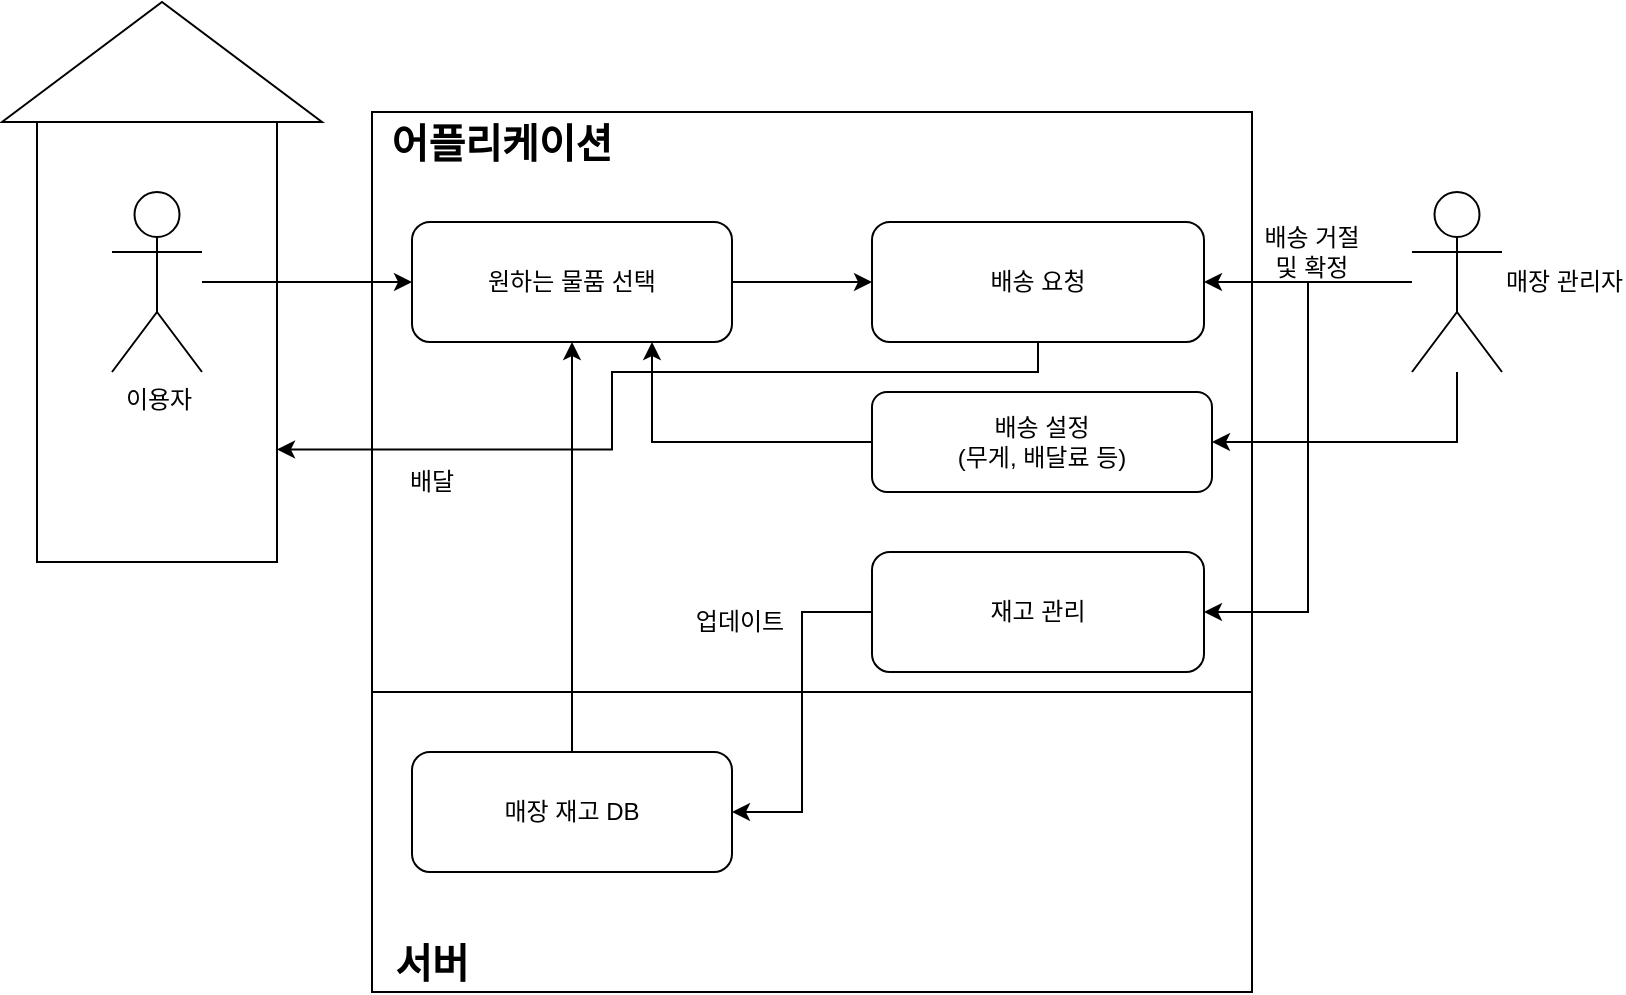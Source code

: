 <mxfile version="21.3.7" type="device">
  <diagram name="페이지-1" id="nNP0YyndLunDAq4LBipd">
    <mxGraphModel dx="1235" dy="684" grid="1" gridSize="10" guides="1" tooltips="1" connect="1" arrows="1" fold="1" page="1" pageScale="1" pageWidth="827" pageHeight="1169" math="0" shadow="0">
      <root>
        <mxCell id="0" />
        <mxCell id="1" parent="0" />
        <mxCell id="QQP8u670wKRUMt2climL-28" value="" style="rounded=0;whiteSpace=wrap;html=1;" vertex="1" parent="1">
          <mxGeometry x="32.5" y="160" width="120" height="225" as="geometry" />
        </mxCell>
        <mxCell id="QQP8u670wKRUMt2climL-5" value="" style="rounded=0;whiteSpace=wrap;html=1;" vertex="1" parent="1">
          <mxGeometry x="200" y="450" width="440" height="150" as="geometry" />
        </mxCell>
        <mxCell id="QQP8u670wKRUMt2climL-3" value="" style="rounded=0;whiteSpace=wrap;html=1;" vertex="1" parent="1">
          <mxGeometry x="200" y="160" width="440" height="290" as="geometry" />
        </mxCell>
        <mxCell id="QQP8u670wKRUMt2climL-16" style="edgeStyle=orthogonalEdgeStyle;rounded=0;orthogonalLoop=1;jettySize=auto;html=1;entryX=0;entryY=0.5;entryDx=0;entryDy=0;" edge="1" parent="1" source="QQP8u670wKRUMt2climL-1" target="QQP8u670wKRUMt2climL-15">
          <mxGeometry relative="1" as="geometry" />
        </mxCell>
        <mxCell id="QQP8u670wKRUMt2climL-1" value="이용자" style="shape=umlActor;verticalLabelPosition=bottom;verticalAlign=top;html=1;outlineConnect=0;" vertex="1" parent="1">
          <mxGeometry x="70" y="200" width="45" height="90" as="geometry" />
        </mxCell>
        <mxCell id="QQP8u670wKRUMt2climL-12" style="edgeStyle=orthogonalEdgeStyle;rounded=0;orthogonalLoop=1;jettySize=auto;html=1;entryX=1;entryY=0.5;entryDx=0;entryDy=0;" edge="1" parent="1" source="QQP8u670wKRUMt2climL-2" target="QQP8u670wKRUMt2climL-9">
          <mxGeometry relative="1" as="geometry" />
        </mxCell>
        <mxCell id="QQP8u670wKRUMt2climL-20" style="edgeStyle=orthogonalEdgeStyle;rounded=0;orthogonalLoop=1;jettySize=auto;html=1;entryX=1;entryY=0.5;entryDx=0;entryDy=0;" edge="1" parent="1" source="QQP8u670wKRUMt2climL-2" target="QQP8u670wKRUMt2climL-18">
          <mxGeometry relative="1" as="geometry" />
        </mxCell>
        <mxCell id="QQP8u670wKRUMt2climL-23" style="edgeStyle=orthogonalEdgeStyle;rounded=0;orthogonalLoop=1;jettySize=auto;html=1;entryX=1;entryY=0.5;entryDx=0;entryDy=0;" edge="1" parent="1" source="QQP8u670wKRUMt2climL-2" target="QQP8u670wKRUMt2climL-22">
          <mxGeometry relative="1" as="geometry">
            <Array as="points">
              <mxPoint x="743" y="325" />
            </Array>
          </mxGeometry>
        </mxCell>
        <mxCell id="QQP8u670wKRUMt2climL-2" value="매장 관리자" style="shape=umlActor;verticalLabelPosition=middle;verticalAlign=middle;html=1;outlineConnect=0;labelPosition=right;align=left;" vertex="1" parent="1">
          <mxGeometry x="720" y="200" width="45" height="90" as="geometry" />
        </mxCell>
        <mxCell id="QQP8u670wKRUMt2climL-4" value="어플리케이션" style="text;html=1;strokeColor=none;fillColor=none;align=center;verticalAlign=middle;whiteSpace=wrap;rounded=0;fontStyle=1;fontSize=20;" vertex="1" parent="1">
          <mxGeometry x="200" y="160" width="130" height="30" as="geometry" />
        </mxCell>
        <mxCell id="QQP8u670wKRUMt2climL-7" value="서버" style="text;html=1;strokeColor=none;fillColor=none;align=center;verticalAlign=middle;whiteSpace=wrap;rounded=0;fontStyle=1;fontSize=20;" vertex="1" parent="1">
          <mxGeometry x="200" y="570" width="60" height="30" as="geometry" />
        </mxCell>
        <mxCell id="QQP8u670wKRUMt2climL-17" style="edgeStyle=orthogonalEdgeStyle;rounded=0;orthogonalLoop=1;jettySize=auto;html=1;entryX=0.5;entryY=1;entryDx=0;entryDy=0;" edge="1" parent="1" source="QQP8u670wKRUMt2climL-8" target="QQP8u670wKRUMt2climL-15">
          <mxGeometry relative="1" as="geometry" />
        </mxCell>
        <mxCell id="QQP8u670wKRUMt2climL-8" value="매장 재고 DB" style="rounded=1;whiteSpace=wrap;html=1;" vertex="1" parent="1">
          <mxGeometry x="220" y="480" width="160" height="60" as="geometry" />
        </mxCell>
        <mxCell id="QQP8u670wKRUMt2climL-13" style="edgeStyle=orthogonalEdgeStyle;rounded=0;orthogonalLoop=1;jettySize=auto;html=1;entryX=1;entryY=0.5;entryDx=0;entryDy=0;" edge="1" parent="1" source="QQP8u670wKRUMt2climL-9" target="QQP8u670wKRUMt2climL-8">
          <mxGeometry relative="1" as="geometry" />
        </mxCell>
        <mxCell id="QQP8u670wKRUMt2climL-9" value="재고 관리" style="rounded=1;whiteSpace=wrap;html=1;" vertex="1" parent="1">
          <mxGeometry x="450" y="380" width="166" height="60" as="geometry" />
        </mxCell>
        <mxCell id="QQP8u670wKRUMt2climL-14" value="업데이트" style="text;html=1;strokeColor=none;fillColor=none;align=center;verticalAlign=middle;whiteSpace=wrap;rounded=0;" vertex="1" parent="1">
          <mxGeometry x="354" y="400" width="60" height="30" as="geometry" />
        </mxCell>
        <mxCell id="QQP8u670wKRUMt2climL-19" style="edgeStyle=orthogonalEdgeStyle;rounded=0;orthogonalLoop=1;jettySize=auto;html=1;entryX=0;entryY=0.5;entryDx=0;entryDy=0;" edge="1" parent="1" source="QQP8u670wKRUMt2climL-15" target="QQP8u670wKRUMt2climL-18">
          <mxGeometry relative="1" as="geometry" />
        </mxCell>
        <mxCell id="QQP8u670wKRUMt2climL-15" value="원하는 물품 선택" style="rounded=1;whiteSpace=wrap;html=1;" vertex="1" parent="1">
          <mxGeometry x="220" y="215" width="160" height="60" as="geometry" />
        </mxCell>
        <mxCell id="QQP8u670wKRUMt2climL-30" style="edgeStyle=orthogonalEdgeStyle;rounded=0;orthogonalLoop=1;jettySize=auto;html=1;entryX=1;entryY=0.75;entryDx=0;entryDy=0;" edge="1" parent="1" source="QQP8u670wKRUMt2climL-18" target="QQP8u670wKRUMt2climL-28">
          <mxGeometry relative="1" as="geometry">
            <Array as="points">
              <mxPoint x="533" y="290" />
              <mxPoint x="320" y="290" />
              <mxPoint x="320" y="329" />
            </Array>
          </mxGeometry>
        </mxCell>
        <mxCell id="QQP8u670wKRUMt2climL-18" value="배송 요청" style="rounded=1;whiteSpace=wrap;html=1;" vertex="1" parent="1">
          <mxGeometry x="450" y="215" width="166" height="60" as="geometry" />
        </mxCell>
        <mxCell id="QQP8u670wKRUMt2climL-21" value="배송 거절및 확정" style="text;html=1;strokeColor=none;fillColor=none;align=center;verticalAlign=middle;whiteSpace=wrap;rounded=0;" vertex="1" parent="1">
          <mxGeometry x="640" y="215" width="60" height="30" as="geometry" />
        </mxCell>
        <mxCell id="QQP8u670wKRUMt2climL-24" style="edgeStyle=orthogonalEdgeStyle;rounded=0;orthogonalLoop=1;jettySize=auto;html=1;entryX=0.75;entryY=1;entryDx=0;entryDy=0;" edge="1" parent="1" source="QQP8u670wKRUMt2climL-22" target="QQP8u670wKRUMt2climL-15">
          <mxGeometry relative="1" as="geometry" />
        </mxCell>
        <mxCell id="QQP8u670wKRUMt2climL-22" value="배송 설정&lt;br&gt;(무게, 배달료 등)" style="rounded=1;whiteSpace=wrap;html=1;" vertex="1" parent="1">
          <mxGeometry x="450" y="300" width="170" height="50" as="geometry" />
        </mxCell>
        <mxCell id="QQP8u670wKRUMt2climL-29" value="" style="triangle;whiteSpace=wrap;html=1;rotation=-90;" vertex="1" parent="1">
          <mxGeometry x="65" y="55" width="60" height="160" as="geometry" />
        </mxCell>
        <mxCell id="QQP8u670wKRUMt2climL-31" value="배달" style="text;html=1;strokeColor=none;fillColor=none;align=center;verticalAlign=middle;whiteSpace=wrap;rounded=0;" vertex="1" parent="1">
          <mxGeometry x="200" y="330" width="60" height="30" as="geometry" />
        </mxCell>
      </root>
    </mxGraphModel>
  </diagram>
</mxfile>
